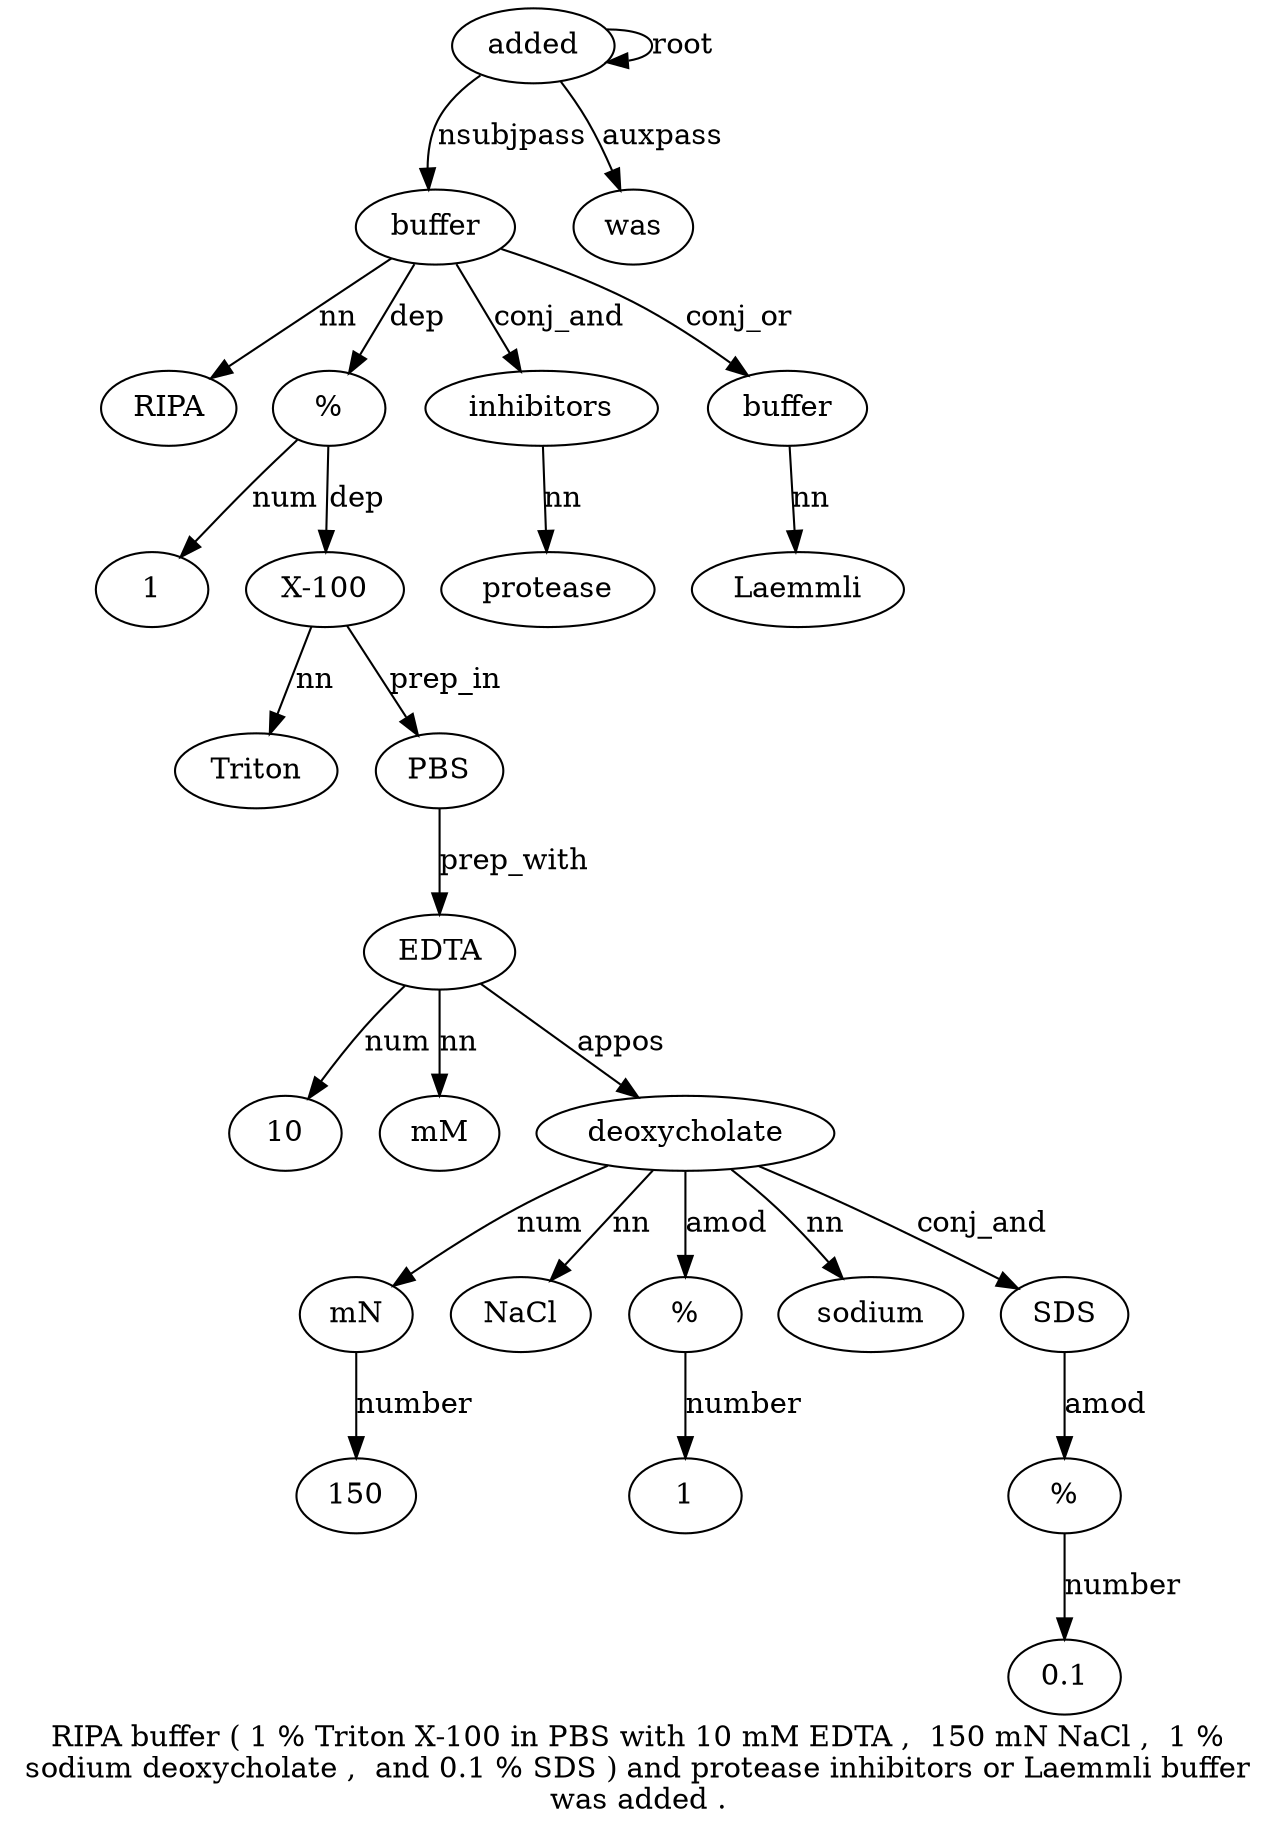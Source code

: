 digraph "RIPA buffer ( 1 % Triton X-100 in PBS with 10 mM EDTA ,  150 mN NaCl ,  1 % sodium deoxycholate ,  and 0.1 % SDS ) and protease inhibitors or Laemmli buffer was added ." {
label="RIPA buffer ( 1 % Triton X-100 in PBS with 10 mM EDTA ,  150 mN NaCl ,  1 %
sodium deoxycholate ,  and 0.1 % SDS ) and protease inhibitors or Laemmli buffer
was added .";
buffer2 [style=filled, fillcolor=white, label=buffer];
RIPA1 [style=filled, fillcolor=white, label=RIPA];
buffer2 -> RIPA1  [label=nn];
added36 [style=filled, fillcolor=white, label=added];
added36 -> buffer2  [label=nsubjpass];
"%5" [style=filled, fillcolor=white, label="%"];
14 [style=filled, fillcolor=white, label=1];
"%5" -> 14  [label=num];
buffer2 -> "%5"  [label=dep];
"X-1007" [style=filled, fillcolor=white, label="X-100"];
Triton6 [style=filled, fillcolor=white, label=Triton];
"X-1007" -> Triton6  [label=nn];
"%5" -> "X-1007"  [label=dep];
PBS9 [style=filled, fillcolor=white, label=PBS];
"X-1007" -> PBS9  [label=prep_in];
EDTA13 [style=filled, fillcolor=white, label=EDTA];
10 [style=filled, fillcolor=white, label=10];
EDTA13 -> 10  [label=num];
mM12 [style=filled, fillcolor=white, label=mM];
EDTA13 -> mM12  [label=nn];
PBS9 -> EDTA13  [label=prep_with];
mN16 [style=filled, fillcolor=white, label=mN];
150 [style=filled, fillcolor=white, label=150];
mN16 -> 150  [label=number];
deoxycholate22 [style=filled, fillcolor=white, label=deoxycholate];
deoxycholate22 -> mN16  [label=num];
NaCl17 [style=filled, fillcolor=white, label=NaCl];
deoxycholate22 -> NaCl17  [label=nn];
"%20" [style=filled, fillcolor=white, label="%"];
119 [style=filled, fillcolor=white, label=1];
"%20" -> 119  [label=number];
deoxycholate22 -> "%20"  [label=amod];
sodium21 [style=filled, fillcolor=white, label=sodium];
deoxycholate22 -> sodium21  [label=nn];
EDTA13 -> deoxycholate22  [label=appos];
"%26" [style=filled, fillcolor=white, label="%"];
"0.125" [style=filled, fillcolor=white, label="0.1"];
"%26" -> "0.125"  [label=number];
SDS27 [style=filled, fillcolor=white, label=SDS];
SDS27 -> "%26"  [label=amod];
deoxycholate22 -> SDS27  [label=conj_and];
inhibitors31 [style=filled, fillcolor=white, label=inhibitors];
protease30 [style=filled, fillcolor=white, label=protease];
inhibitors31 -> protease30  [label=nn];
buffer2 -> inhibitors31  [label=conj_and];
buffer34 [style=filled, fillcolor=white, label=buffer];
Laemmli33 [style=filled, fillcolor=white, label=Laemmli];
buffer34 -> Laemmli33  [label=nn];
buffer2 -> buffer34  [label=conj_or];
was35 [style=filled, fillcolor=white, label=was];
added36 -> was35  [label=auxpass];
added36 -> added36  [label=root];
}
